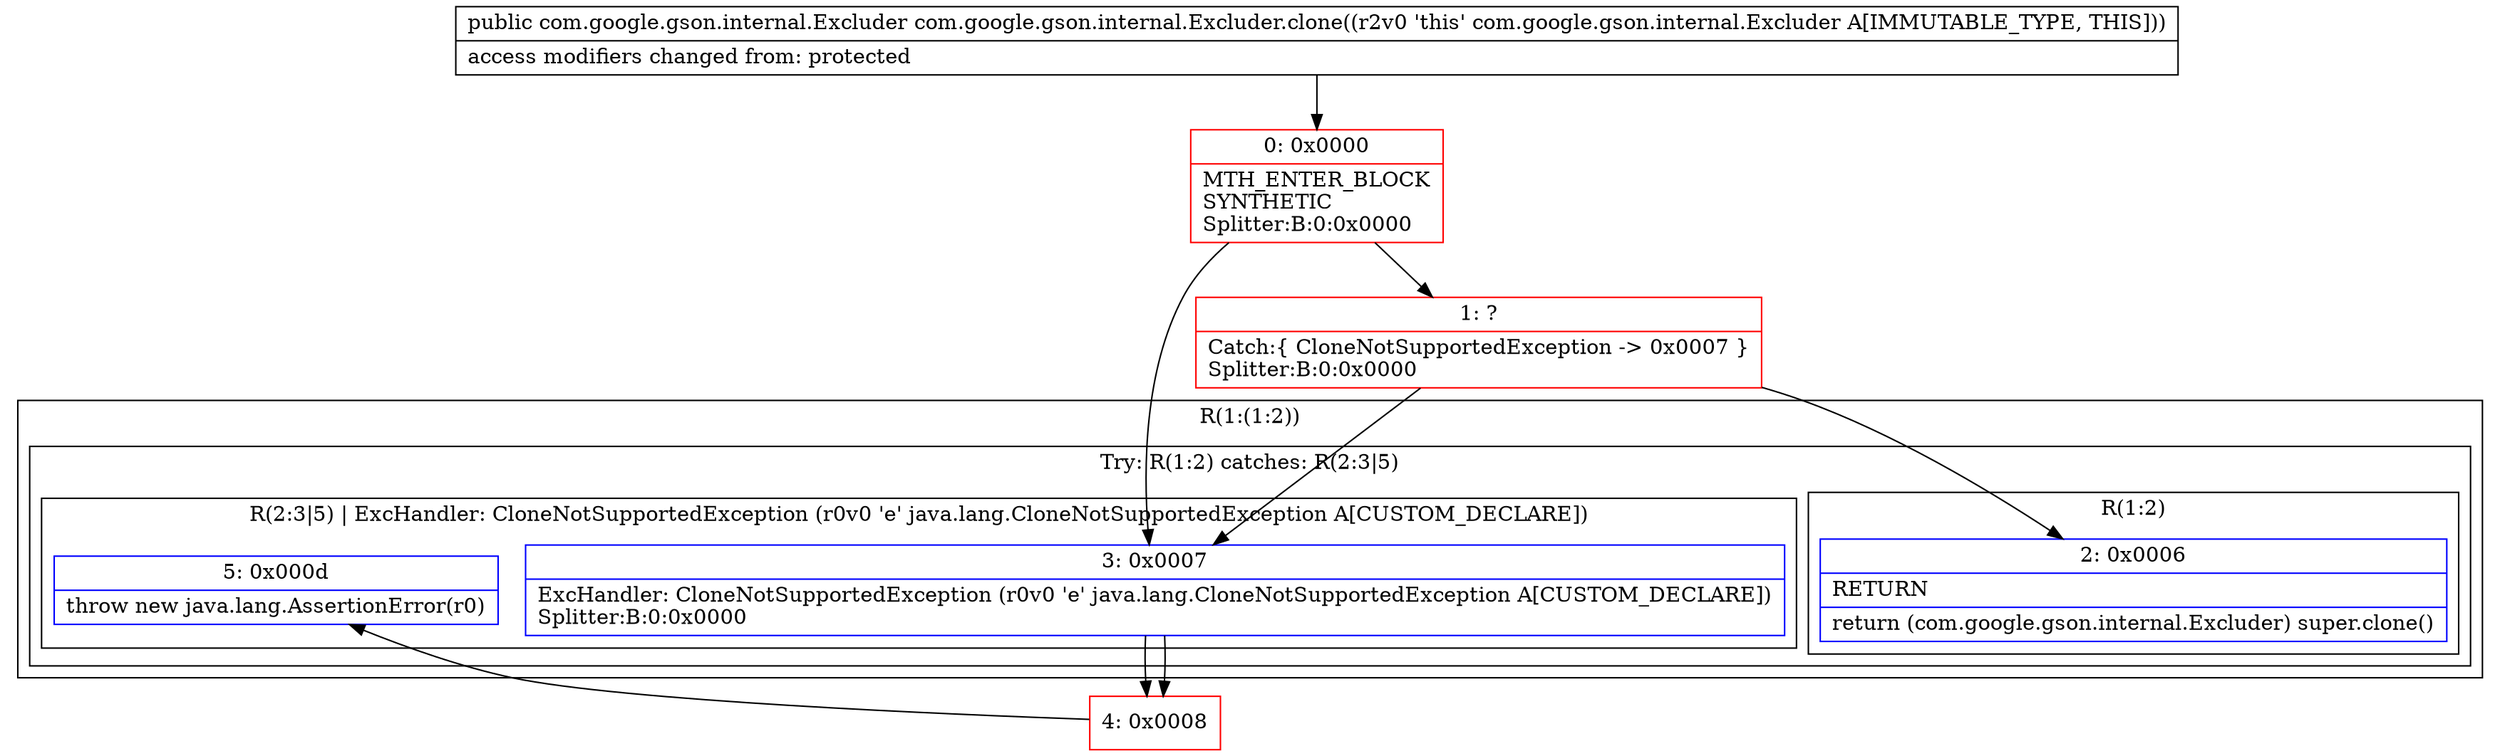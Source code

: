 digraph "CFG forcom.google.gson.internal.Excluder.clone()Lcom\/google\/gson\/internal\/Excluder;" {
subgraph cluster_Region_1578678035 {
label = "R(1:(1:2))";
node [shape=record,color=blue];
subgraph cluster_TryCatchRegion_190878243 {
label = "Try: R(1:2) catches: R(2:3|5)";
node [shape=record,color=blue];
subgraph cluster_Region_1614476452 {
label = "R(1:2)";
node [shape=record,color=blue];
Node_2 [shape=record,label="{2\:\ 0x0006|RETURN\l|return (com.google.gson.internal.Excluder) super.clone()\l}"];
}
subgraph cluster_Region_2049016703 {
label = "R(2:3|5) | ExcHandler: CloneNotSupportedException (r0v0 'e' java.lang.CloneNotSupportedException A[CUSTOM_DECLARE])\l";
node [shape=record,color=blue];
Node_3 [shape=record,label="{3\:\ 0x0007|ExcHandler: CloneNotSupportedException (r0v0 'e' java.lang.CloneNotSupportedException A[CUSTOM_DECLARE])\lSplitter:B:0:0x0000\l}"];
Node_5 [shape=record,label="{5\:\ 0x000d|throw new java.lang.AssertionError(r0)\l}"];
}
}
}
subgraph cluster_Region_2049016703 {
label = "R(2:3|5) | ExcHandler: CloneNotSupportedException (r0v0 'e' java.lang.CloneNotSupportedException A[CUSTOM_DECLARE])\l";
node [shape=record,color=blue];
Node_3 [shape=record,label="{3\:\ 0x0007|ExcHandler: CloneNotSupportedException (r0v0 'e' java.lang.CloneNotSupportedException A[CUSTOM_DECLARE])\lSplitter:B:0:0x0000\l}"];
Node_5 [shape=record,label="{5\:\ 0x000d|throw new java.lang.AssertionError(r0)\l}"];
}
Node_0 [shape=record,color=red,label="{0\:\ 0x0000|MTH_ENTER_BLOCK\lSYNTHETIC\lSplitter:B:0:0x0000\l}"];
Node_1 [shape=record,color=red,label="{1\:\ ?|Catch:\{ CloneNotSupportedException \-\> 0x0007 \}\lSplitter:B:0:0x0000\l}"];
Node_4 [shape=record,color=red,label="{4\:\ 0x0008}"];
MethodNode[shape=record,label="{public com.google.gson.internal.Excluder com.google.gson.internal.Excluder.clone((r2v0 'this' com.google.gson.internal.Excluder A[IMMUTABLE_TYPE, THIS]))  | access modifiers changed from: protected\l}"];
MethodNode -> Node_0;
Node_3 -> Node_4;
Node_3 -> Node_4;
Node_0 -> Node_1;
Node_0 -> Node_3;
Node_1 -> Node_2;
Node_1 -> Node_3;
Node_4 -> Node_5;
}

